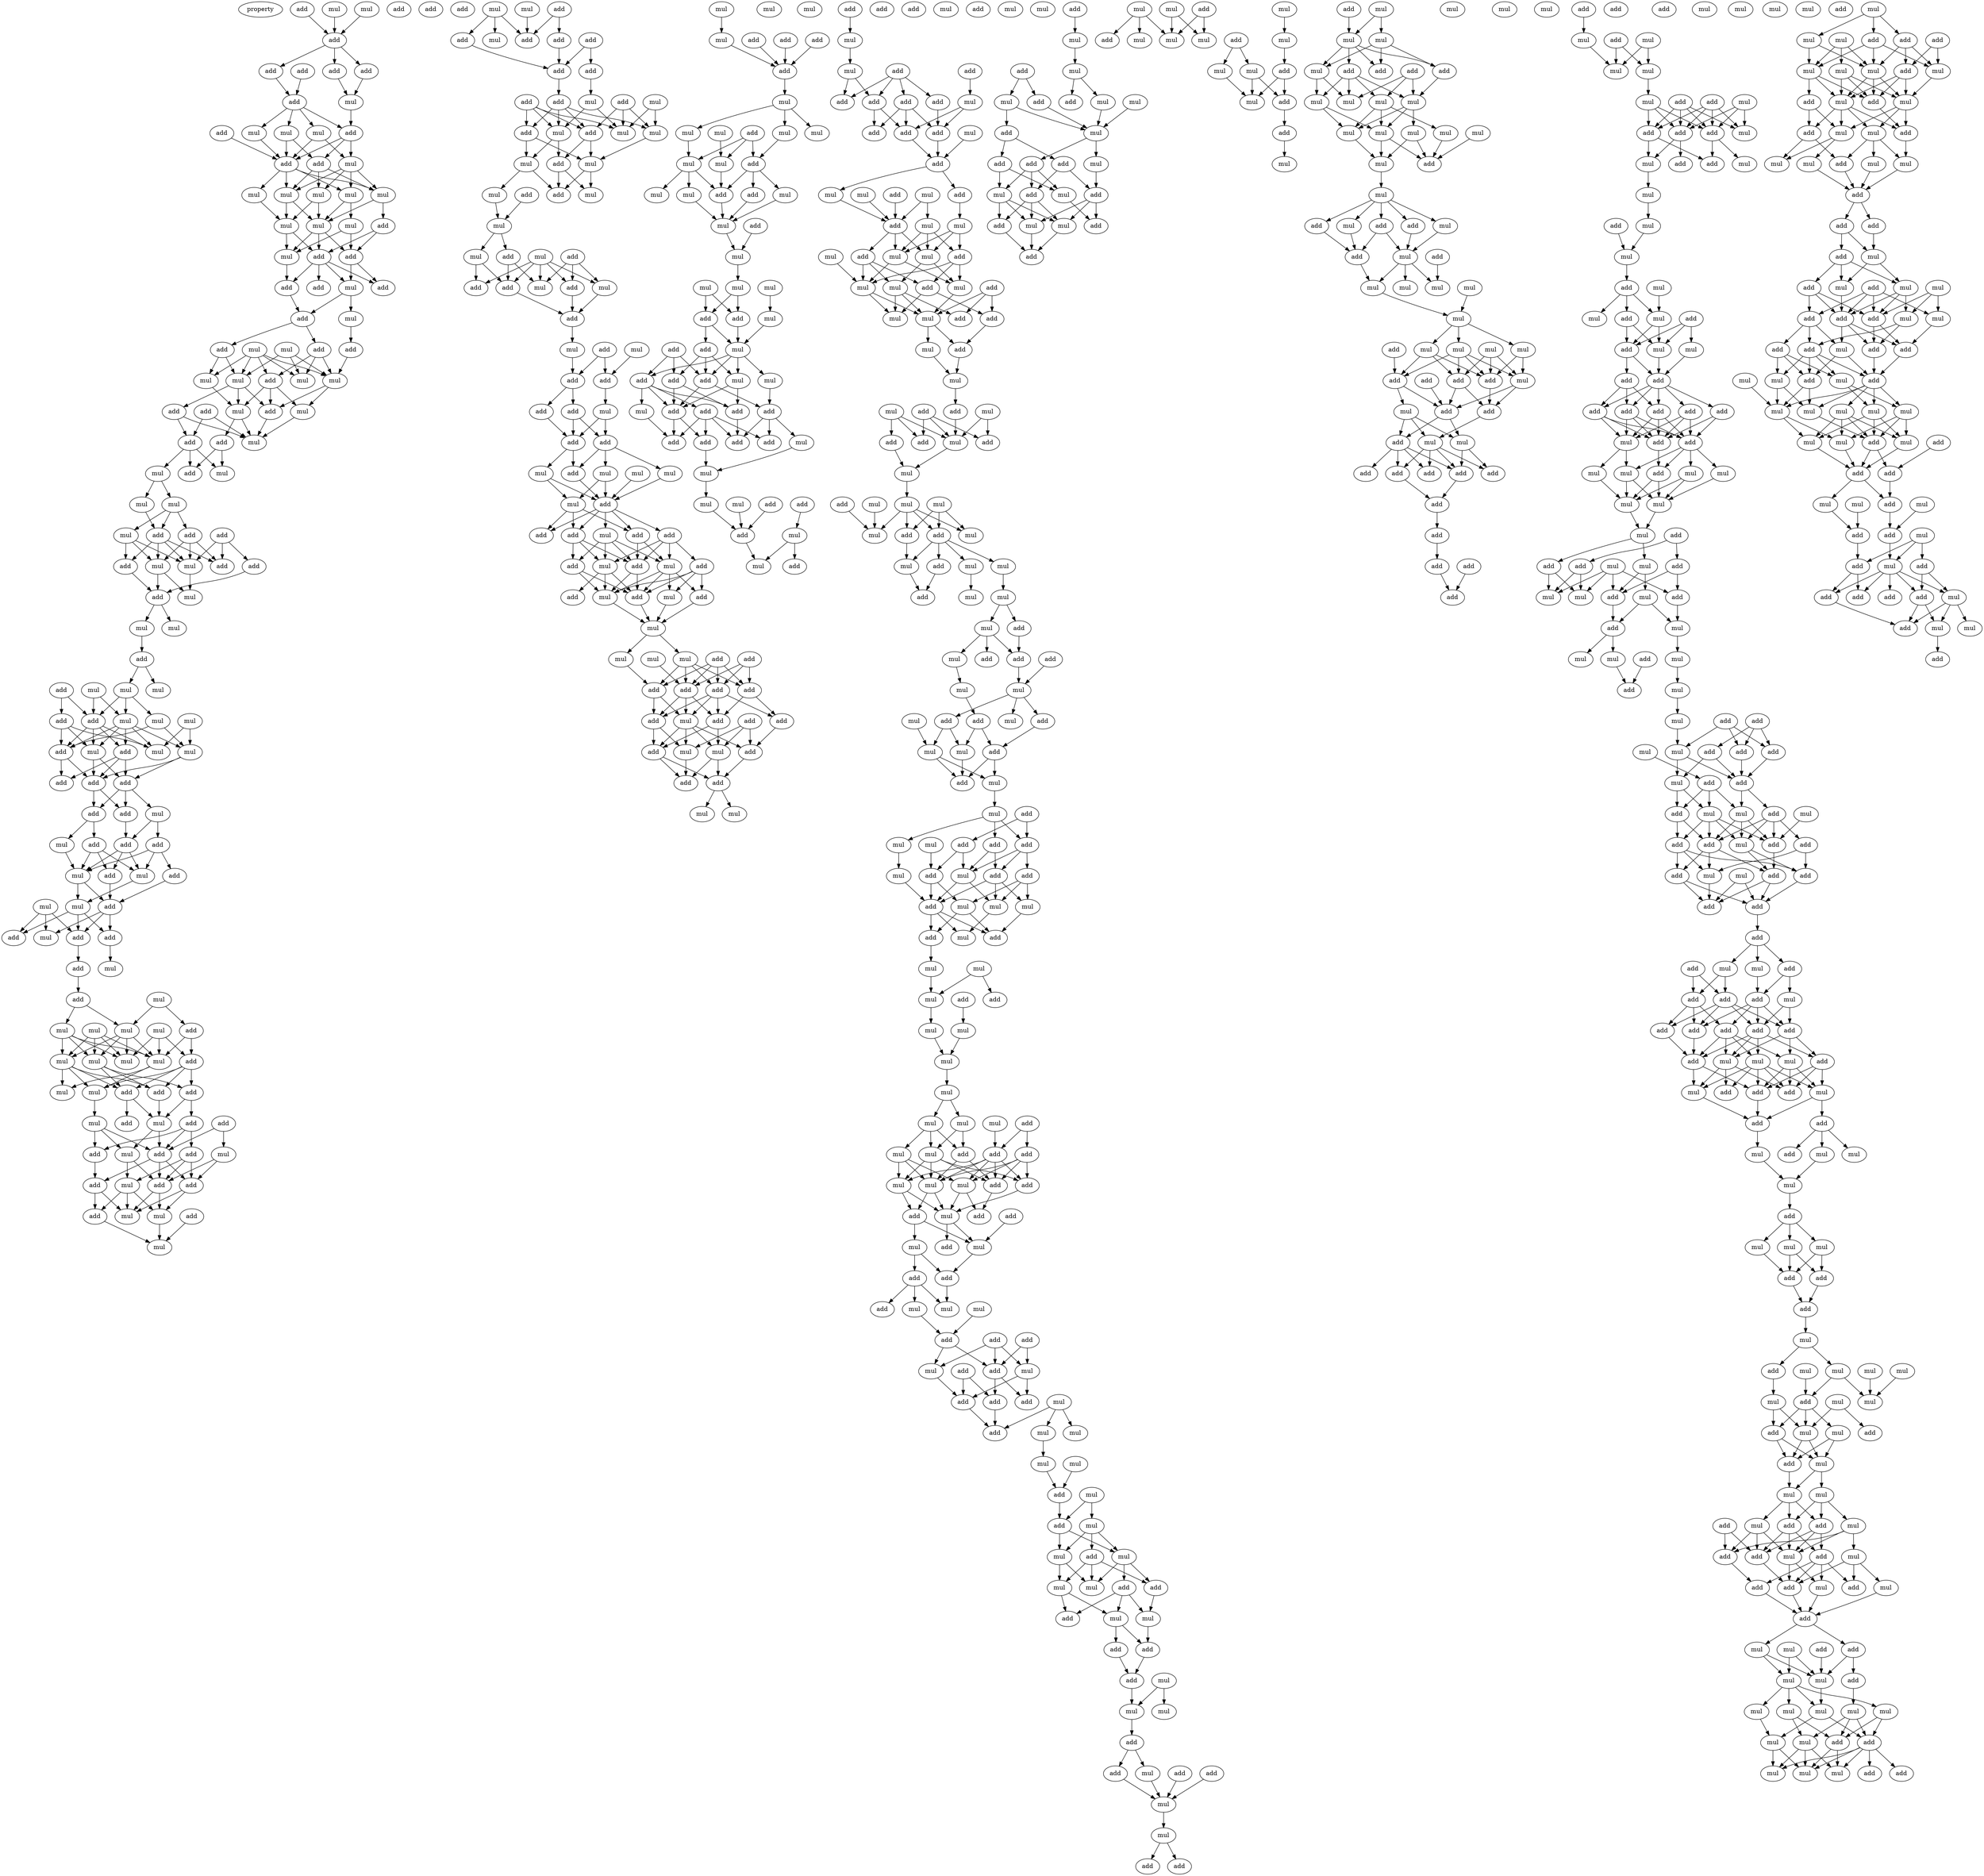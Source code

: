 digraph {
    node [fontcolor=black]
    property [mul=2,lf=1.4]
    0 [ label = add ];
    1 [ label = mul ];
    2 [ label = add ];
    3 [ label = mul ];
    4 [ label = add ];
    5 [ label = add ];
    6 [ label = add ];
    7 [ label = add ];
    8 [ label = add ];
    9 [ label = mul ];
    10 [ label = add ];
    11 [ label = add ];
    12 [ label = add ];
    13 [ label = mul ];
    14 [ label = mul ];
    15 [ label = mul ];
    16 [ label = add ];
    17 [ label = mul ];
    18 [ label = add ];
    19 [ label = mul ];
    20 [ label = mul ];
    21 [ label = mul ];
    22 [ label = mul ];
    23 [ label = mul ];
    24 [ label = mul ];
    25 [ label = add ];
    26 [ label = mul ];
    27 [ label = mul ];
    28 [ label = mul ];
    29 [ label = add ];
    30 [ label = add ];
    31 [ label = add ];
    32 [ label = add ];
    33 [ label = add ];
    34 [ label = mul ];
    35 [ label = add ];
    36 [ label = add ];
    37 [ label = mul ];
    38 [ label = add ];
    39 [ label = add ];
    40 [ label = mul ];
    41 [ label = add ];
    42 [ label = mul ];
    43 [ label = mul ];
    44 [ label = mul ];
    45 [ label = mul ];
    46 [ label = mul ];
    47 [ label = add ];
    48 [ label = add ];
    49 [ label = add ];
    50 [ label = mul ];
    51 [ label = add ];
    52 [ label = mul ];
    53 [ label = mul ];
    54 [ label = add ];
    55 [ label = add ];
    56 [ label = mul ];
    57 [ label = mul ];
    58 [ label = add ];
    59 [ label = mul ];
    60 [ label = mul ];
    61 [ label = add ];
    62 [ label = add ];
    63 [ label = mul ];
    64 [ label = add ];
    65 [ label = mul ];
    66 [ label = mul ];
    67 [ label = add ];
    68 [ label = add ];
    69 [ label = add ];
    70 [ label = mul ];
    71 [ label = add ];
    72 [ label = mul ];
    73 [ label = mul ];
    74 [ label = add ];
    75 [ label = mul ];
    76 [ label = mul ];
    77 [ label = mul ];
    78 [ label = add ];
    79 [ label = add ];
    80 [ label = mul ];
    81 [ label = add ];
    82 [ label = mul ];
    83 [ label = mul ];
    84 [ label = mul ];
    85 [ label = mul ];
    86 [ label = mul ];
    87 [ label = add ];
    88 [ label = add ];
    89 [ label = add ];
    90 [ label = add ];
    91 [ label = add ];
    92 [ label = add ];
    93 [ label = mul ];
    94 [ label = add ];
    95 [ label = mul ];
    96 [ label = add ];
    97 [ label = add ];
    98 [ label = add ];
    99 [ label = add ];
    100 [ label = add ];
    101 [ label = mul ];
    102 [ label = mul ];
    103 [ label = mul ];
    104 [ label = add ];
    105 [ label = mul ];
    106 [ label = add ];
    107 [ label = mul ];
    108 [ label = add ];
    109 [ label = add ];
    110 [ label = add ];
    111 [ label = mul ];
    112 [ label = mul ];
    113 [ label = add ];
    114 [ label = mul ];
    115 [ label = mul ];
    116 [ label = mul ];
    117 [ label = add ];
    118 [ label = mul ];
    119 [ label = mul ];
    120 [ label = mul ];
    121 [ label = mul ];
    122 [ label = add ];
    123 [ label = mul ];
    124 [ label = add ];
    125 [ label = mul ];
    126 [ label = add ];
    127 [ label = mul ];
    128 [ label = add ];
    129 [ label = add ];
    130 [ label = add ];
    131 [ label = mul ];
    132 [ label = mul ];
    133 [ label = add ];
    134 [ label = add ];
    135 [ label = mul ];
    136 [ label = add ];
    137 [ label = mul ];
    138 [ label = add ];
    139 [ label = add ];
    140 [ label = add ];
    141 [ label = add ];
    142 [ label = mul ];
    143 [ label = add ];
    144 [ label = mul ];
    145 [ label = add ];
    146 [ label = mul ];
    147 [ label = mul ];
    148 [ label = add ];
    149 [ label = mul ];
    150 [ label = add ];
    151 [ label = mul ];
    152 [ label = mul ];
    153 [ label = add ];
    154 [ label = add ];
    155 [ label = add ];
    156 [ label = add ];
    157 [ label = add ];
    158 [ label = add ];
    159 [ label = add ];
    160 [ label = add ];
    161 [ label = add ];
    162 [ label = mul ];
    163 [ label = mul ];
    164 [ label = add ];
    165 [ label = mul ];
    166 [ label = mul ];
    167 [ label = mul ];
    168 [ label = add ];
    169 [ label = mul ];
    170 [ label = add ];
    171 [ label = mul ];
    172 [ label = mul ];
    173 [ label = mul ];
    174 [ label = add ];
    175 [ label = add ];
    176 [ label = mul ];
    177 [ label = mul ];
    178 [ label = mul ];
    179 [ label = add ];
    180 [ label = add ];
    181 [ label = add ];
    182 [ label = add ];
    183 [ label = mul ];
    184 [ label = mul ];
    185 [ label = add ];
    186 [ label = add ];
    187 [ label = add ];
    188 [ label = mul ];
    189 [ label = mul ];
    190 [ label = add ];
    191 [ label = add ];
    192 [ label = add ];
    193 [ label = mul ];
    194 [ label = add ];
    195 [ label = add ];
    196 [ label = add ];
    197 [ label = mul ];
    198 [ label = mul ];
    199 [ label = add ];
    200 [ label = mul ];
    201 [ label = mul ];
    202 [ label = add ];
    203 [ label = mul ];
    204 [ label = mul ];
    205 [ label = add ];
    206 [ label = add ];
    207 [ label = add ];
    208 [ label = add ];
    209 [ label = mul ];
    210 [ label = mul ];
    211 [ label = add ];
    212 [ label = add ];
    213 [ label = add ];
    214 [ label = add ];
    215 [ label = mul ];
    216 [ label = mul ];
    217 [ label = add ];
    218 [ label = add ];
    219 [ label = mul ];
    220 [ label = mul ];
    221 [ label = mul ];
    222 [ label = mul ];
    223 [ label = add ];
    224 [ label = add ];
    225 [ label = add ];
    226 [ label = add ];
    227 [ label = add ];
    228 [ label = add ];
    229 [ label = add ];
    230 [ label = add ];
    231 [ label = add ];
    232 [ label = mul ];
    233 [ label = add ];
    234 [ label = mul ];
    235 [ label = add ];
    236 [ label = add ];
    237 [ label = mul ];
    238 [ label = add ];
    239 [ label = add ];
    240 [ label = mul ];
    241 [ label = mul ];
    242 [ label = mul ];
    243 [ label = add ];
    244 [ label = mul ];
    245 [ label = add ];
    246 [ label = add ];
    247 [ label = mul ];
    248 [ label = add ];
    249 [ label = mul ];
    250 [ label = mul ];
    251 [ label = add ];
    252 [ label = mul ];
    253 [ label = mul ];
    254 [ label = mul ];
    255 [ label = add ];
    256 [ label = mul ];
    257 [ label = mul ];
    258 [ label = add ];
    259 [ label = add ];
    260 [ label = mul ];
    261 [ label = mul ];
    262 [ label = mul ];
    263 [ label = add ];
    264 [ label = mul ];
    265 [ label = mul ];
    266 [ label = mul ];
    267 [ label = mul ];
    268 [ label = mul ];
    269 [ label = add ];
    270 [ label = add ];
    271 [ label = mul ];
    272 [ label = mul ];
    273 [ label = add ];
    274 [ label = add ];
    275 [ label = mul ];
    276 [ label = add ];
    277 [ label = add ];
    278 [ label = add ];
    279 [ label = mul ];
    280 [ label = add ];
    281 [ label = add ];
    282 [ label = mul ];
    283 [ label = add ];
    284 [ label = add ];
    285 [ label = mul ];
    286 [ label = add ];
    287 [ label = add ];
    288 [ label = add ];
    289 [ label = add ];
    290 [ label = mul ];
    291 [ label = mul ];
    292 [ label = add ];
    293 [ label = mul ];
    294 [ label = add ];
    295 [ label = mul ];
    296 [ label = add ];
    297 [ label = mul ];
    298 [ label = add ];
    299 [ label = mul ];
    300 [ label = add ];
    301 [ label = mul ];
    302 [ label = add ];
    303 [ label = add ];
    304 [ label = mul ];
    305 [ label = add ];
    306 [ label = add ];
    307 [ label = mul ];
    308 [ label = add ];
    309 [ label = add ];
    310 [ label = add ];
    311 [ label = add ];
    312 [ label = mul ];
    313 [ label = add ];
    314 [ label = add ];
    315 [ label = add ];
    316 [ label = mul ];
    317 [ label = mul ];
    318 [ label = mul ];
    319 [ label = add ];
    320 [ label = mul ];
    321 [ label = add ];
    322 [ label = mul ];
    323 [ label = mul ];
    324 [ label = mul ];
    325 [ label = mul ];
    326 [ label = add ];
    327 [ label = add ];
    328 [ label = mul ];
    329 [ label = add ];
    330 [ label = add ];
    331 [ label = mul ];
    332 [ label = mul ];
    333 [ label = add ];
    334 [ label = add ];
    335 [ label = mul ];
    336 [ label = mul ];
    337 [ label = mul ];
    338 [ label = add ];
    339 [ label = mul ];
    340 [ label = add ];
    341 [ label = mul ];
    342 [ label = add ];
    343 [ label = mul ];
    344 [ label = add ];
    345 [ label = add ];
    346 [ label = mul ];
    347 [ label = add ];
    348 [ label = add ];
    349 [ label = mul ];
    350 [ label = mul ];
    351 [ label = add ];
    352 [ label = mul ];
    353 [ label = mul ];
    354 [ label = mul ];
    355 [ label = mul ];
    356 [ label = add ];
    357 [ label = add ];
    358 [ label = mul ];
    359 [ label = mul ];
    360 [ label = add ];
    361 [ label = mul ];
    362 [ label = add ];
    363 [ label = mul ];
    364 [ label = mul ];
    365 [ label = add ];
    366 [ label = mul ];
    367 [ label = add ];
    368 [ label = add ];
    369 [ label = add ];
    370 [ label = mul ];
    371 [ label = mul ];
    372 [ label = mul ];
    373 [ label = add ];
    374 [ label = add ];
    375 [ label = mul ];
    376 [ label = mul ];
    377 [ label = add ];
    378 [ label = add ];
    379 [ label = mul ];
    380 [ label = mul ];
    381 [ label = add ];
    382 [ label = mul ];
    383 [ label = add ];
    384 [ label = mul ];
    385 [ label = mul ];
    386 [ label = add ];
    387 [ label = mul ];
    388 [ label = add ];
    389 [ label = add ];
    390 [ label = mul ];
    391 [ label = add ];
    392 [ label = add ];
    393 [ label = add ];
    394 [ label = mul ];
    395 [ label = mul ];
    396 [ label = add ];
    397 [ label = mul ];
    398 [ label = mul ];
    399 [ label = add ];
    400 [ label = add ];
    401 [ label = mul ];
    402 [ label = mul ];
    403 [ label = mul ];
    404 [ label = add ];
    405 [ label = mul ];
    406 [ label = add ];
    407 [ label = mul ];
    408 [ label = mul ];
    409 [ label = mul ];
    410 [ label = mul ];
    411 [ label = mul ];
    412 [ label = add ];
    413 [ label = mul ];
    414 [ label = mul ];
    415 [ label = mul ];
    416 [ label = add ];
    417 [ label = mul ];
    418 [ label = add ];
    419 [ label = add ];
    420 [ label = mul ];
    421 [ label = mul ];
    422 [ label = add ];
    423 [ label = mul ];
    424 [ label = add ];
    425 [ label = add ];
    426 [ label = add ];
    427 [ label = mul ];
    428 [ label = add ];
    429 [ label = mul ];
    430 [ label = mul ];
    431 [ label = add ];
    432 [ label = add ];
    433 [ label = add ];
    434 [ label = add ];
    435 [ label = add ];
    436 [ label = mul ];
    437 [ label = mul ];
    438 [ label = mul ];
    439 [ label = add ];
    440 [ label = add ];
    441 [ label = add ];
    442 [ label = mul ];
    443 [ label = add ];
    444 [ label = add ];
    445 [ label = mul ];
    446 [ label = add ];
    447 [ label = add ];
    448 [ label = add ];
    449 [ label = mul ];
    450 [ label = mul ];
    451 [ label = add ];
    452 [ label = mul ];
    453 [ label = mul ];
    454 [ label = mul ];
    455 [ label = mul ];
    456 [ label = add ];
    457 [ label = add ];
    458 [ label = mul ];
    459 [ label = mul ];
    460 [ label = mul ];
    461 [ label = add ];
    462 [ label = mul ];
    463 [ label = mul ];
    464 [ label = add ];
    465 [ label = add ];
    466 [ label = add ];
    467 [ label = mul ];
    468 [ label = mul ];
    469 [ label = mul ];
    470 [ label = mul ];
    471 [ label = add ];
    472 [ label = add ];
    473 [ label = add ];
    474 [ label = mul ];
    475 [ label = add ];
    476 [ label = mul ];
    477 [ label = mul ];
    478 [ label = add ];
    479 [ label = add ];
    480 [ label = add ];
    481 [ label = mul ];
    482 [ label = add ];
    483 [ label = mul ];
    484 [ label = mul ];
    485 [ label = add ];
    486 [ label = mul ];
    487 [ label = add ];
    488 [ label = add ];
    489 [ label = mul ];
    490 [ label = add ];
    491 [ label = mul ];
    492 [ label = add ];
    493 [ label = mul ];
    494 [ label = mul ];
    495 [ label = add ];
    496 [ label = mul ];
    497 [ label = mul ];
    498 [ label = add ];
    499 [ label = add ];
    500 [ label = mul ];
    501 [ label = add ];
    502 [ label = add ];
    503 [ label = mul ];
    504 [ label = add ];
    505 [ label = mul ];
    506 [ label = add ];
    507 [ label = mul ];
    508 [ label = add ];
    509 [ label = mul ];
    510 [ label = add ];
    511 [ label = add ];
    512 [ label = mul ];
    513 [ label = add ];
    514 [ label = mul ];
    515 [ label = mul ];
    516 [ label = add ];
    517 [ label = mul ];
    518 [ label = mul ];
    519 [ label = mul ];
    520 [ label = mul ];
    521 [ label = add ];
    522 [ label = mul ];
    523 [ label = mul ];
    524 [ label = add ];
    525 [ label = mul ];
    526 [ label = add ];
    527 [ label = add ];
    528 [ label = mul ];
    529 [ label = mul ];
    530 [ label = add ];
    531 [ label = mul ];
    532 [ label = mul ];
    533 [ label = add ];
    534 [ label = add ];
    535 [ label = mul ];
    536 [ label = add ];
    537 [ label = add ];
    538 [ label = mul ];
    539 [ label = mul ];
    540 [ label = mul ];
    541 [ label = mul ];
    542 [ label = mul ];
    543 [ label = mul ];
    544 [ label = mul ];
    545 [ label = mul ];
    546 [ label = mul ];
    547 [ label = add ];
    548 [ label = mul ];
    549 [ label = mul ];
    550 [ label = mul ];
    551 [ label = add ];
    552 [ label = add ];
    553 [ label = mul ];
    554 [ label = add ];
    555 [ label = mul ];
    556 [ label = add ];
    557 [ label = add ];
    558 [ label = mul ];
    559 [ label = mul ];
    560 [ label = mul ];
    561 [ label = mul ];
    562 [ label = mul ];
    563 [ label = add ];
    564 [ label = mul ];
    565 [ label = mul ];
    566 [ label = mul ];
    567 [ label = mul ];
    568 [ label = mul ];
    569 [ label = add ];
    570 [ label = add ];
    571 [ label = add ];
    572 [ label = add ];
    573 [ label = mul ];
    574 [ label = add ];
    575 [ label = add ];
    576 [ label = mul ];
    577 [ label = add ];
    578 [ label = mul ];
    579 [ label = add ];
    580 [ label = add ];
    581 [ label = add ];
    582 [ label = add ];
    583 [ label = add ];
    584 [ label = add ];
    585 [ label = mul ];
    586 [ label = add ];
    587 [ label = add ];
    588 [ label = add ];
    589 [ label = add ];
    590 [ label = mul ];
    591 [ label = mul ];
    592 [ label = add ];
    593 [ label = add ];
    594 [ label = mul ];
    595 [ label = mul ];
    596 [ label = mul ];
    597 [ label = mul ];
    598 [ label = add ];
    599 [ label = mul ];
    600 [ label = add ];
    601 [ label = add ];
    602 [ label = mul ];
    603 [ label = mul ];
    604 [ label = add ];
    605 [ label = add ];
    606 [ label = add ];
    607 [ label = add ];
    608 [ label = mul ];
    609 [ label = add ];
    610 [ label = mul ];
    611 [ label = add ];
    612 [ label = mul ];
    613 [ label = mul ];
    614 [ label = add ];
    615 [ label = mul ];
    616 [ label = mul ];
    617 [ label = add ];
    618 [ label = mul ];
    619 [ label = add ];
    620 [ label = add ];
    621 [ label = mul ];
    622 [ label = mul ];
    623 [ label = add ];
    624 [ label = mul ];
    625 [ label = mul ];
    626 [ label = add ];
    627 [ label = add ];
    628 [ label = add ];
    629 [ label = add ];
    630 [ label = add ];
    631 [ label = add ];
    632 [ label = add ];
    633 [ label = add ];
    634 [ label = add ];
    635 [ label = mul ];
    636 [ label = mul ];
    637 [ label = mul ];
    638 [ label = mul ];
    639 [ label = add ];
    640 [ label = mul ];
    641 [ label = mul ];
    642 [ label = mul ];
    643 [ label = mul ];
    644 [ label = add ];
    645 [ label = add ];
    646 [ label = add ];
    647 [ label = mul ];
    648 [ label = add ];
    649 [ label = mul ];
    650 [ label = add ];
    651 [ label = mul ];
    652 [ label = mul ];
    653 [ label = mul ];
    654 [ label = add ];
    655 [ label = add ];
    656 [ label = mul ];
    657 [ label = mul ];
    658 [ label = mul ];
    659 [ label = mul ];
    660 [ label = add ];
    661 [ label = add ];
    662 [ label = mul ];
    663 [ label = add ];
    664 [ label = mul ];
    665 [ label = add ];
    666 [ label = add ];
    667 [ label = mul ];
    668 [ label = mul ];
    669 [ label = add ];
    670 [ label = add ];
    671 [ label = add ];
    672 [ label = mul ];
    673 [ label = add ];
    674 [ label = mul ];
    675 [ label = mul ];
    676 [ label = mul ];
    677 [ label = add ];
    678 [ label = add ];
    679 [ label = add ];
    680 [ label = add ];
    681 [ label = add ];
    682 [ label = add ];
    683 [ label = mul ];
    684 [ label = add ];
    685 [ label = add ];
    686 [ label = mul ];
    687 [ label = add ];
    688 [ label = mul ];
    689 [ label = mul ];
    690 [ label = add ];
    691 [ label = add ];
    692 [ label = add ];
    693 [ label = add ];
    694 [ label = add ];
    695 [ label = mul ];
    696 [ label = mul ];
    697 [ label = add ];
    698 [ label = add ];
    699 [ label = add ];
    700 [ label = mul ];
    701 [ label = add ];
    702 [ label = add ];
    703 [ label = add ];
    704 [ label = add ];
    705 [ label = add ];
    706 [ label = mul ];
    707 [ label = mul ];
    708 [ label = add ];
    709 [ label = mul ];
    710 [ label = add ];
    711 [ label = add ];
    712 [ label = mul ];
    713 [ label = add ];
    714 [ label = mul ];
    715 [ label = add ];
    716 [ label = add ];
    717 [ label = add ];
    718 [ label = mul ];
    719 [ label = mul ];
    720 [ label = mul ];
    721 [ label = mul ];
    722 [ label = add ];
    723 [ label = mul ];
    724 [ label = add ];
    725 [ label = mul ];
    726 [ label = mul ];
    727 [ label = mul ];
    728 [ label = mul ];
    729 [ label = add ];
    730 [ label = add ];
    731 [ label = add ];
    732 [ label = mul ];
    733 [ label = mul ];
    734 [ label = add ];
    735 [ label = mul ];
    736 [ label = mul ];
    737 [ label = mul ];
    738 [ label = mul ];
    739 [ label = mul ];
    740 [ label = add ];
    741 [ label = mul ];
    742 [ label = add ];
    743 [ label = mul ];
    744 [ label = add ];
    745 [ label = mul ];
    746 [ label = add ];
    747 [ label = mul ];
    748 [ label = mul ];
    749 [ label = mul ];
    750 [ label = add ];
    751 [ label = add ];
    752 [ label = mul ];
    753 [ label = add ];
    754 [ label = mul ];
    755 [ label = add ];
    756 [ label = mul ];
    757 [ label = mul ];
    758 [ label = add ];
    759 [ label = add ];
    760 [ label = mul ];
    761 [ label = add ];
    762 [ label = add ];
    763 [ label = add ];
    764 [ label = mul ];
    765 [ label = add ];
    766 [ label = add ];
    767 [ label = mul ];
    768 [ label = mul ];
    769 [ label = add ];
    770 [ label = mul ];
    771 [ label = add ];
    772 [ label = add ];
    773 [ label = mul ];
    774 [ label = mul ];
    775 [ label = mul ];
    776 [ label = mul ];
    777 [ label = mul ];
    778 [ label = mul ];
    779 [ label = mul ];
    780 [ label = add ];
    781 [ label = mul ];
    782 [ label = add ];
    783 [ label = add ];
    784 [ label = mul ];
    785 [ label = mul ];
    786 [ label = add ];
    787 [ label = mul ];
    788 [ label = mul ];
    789 [ label = mul ];
    790 [ label = add ];
    791 [ label = add ];
    792 [ label = mul ];
    793 [ label = add ];
    794 [ label = mul ];
    795 [ label = mul ];
    796 [ label = mul ];
    797 [ label = add ];
    798 [ label = mul ];
    799 [ label = add ];
    800 [ label = mul ];
    801 [ label = add ];
    802 [ label = mul ];
    803 [ label = add ];
    804 [ label = mul ];
    805 [ label = mul ];
    806 [ label = add ];
    807 [ label = mul ];
    808 [ label = mul ];
    809 [ label = add ];
    810 [ label = mul ];
    811 [ label = mul ];
    812 [ label = add ];
    813 [ label = add ];
    814 [ label = add ];
    815 [ label = add ];
    816 [ label = mul ];
    817 [ label = add ];
    818 [ label = mul ];
    819 [ label = mul ];
    820 [ label = add ];
    821 [ label = mul ];
    822 [ label = add ];
    823 [ label = add ];
    824 [ label = mul ];
    825 [ label = mul ];
    826 [ label = add ];
    827 [ label = add ];
    828 [ label = add ];
    829 [ label = add ];
    830 [ label = add ];
    831 [ label = mul ];
    832 [ label = add ];
    833 [ label = mul ];
    834 [ label = add ];
    835 [ label = mul ];
    836 [ label = mul ];
    837 [ label = mul ];
    838 [ label = mul ];
    839 [ label = mul ];
    840 [ label = mul ];
    841 [ label = mul ];
    842 [ label = mul ];
    843 [ label = mul ];
    844 [ label = mul ];
    845 [ label = add ];
    846 [ label = add ];
    847 [ label = add ];
    848 [ label = add ];
    849 [ label = mul ];
    850 [ label = mul ];
    851 [ label = mul ];
    852 [ label = add ];
    853 [ label = add ];
    854 [ label = mul ];
    855 [ label = add ];
    856 [ label = add ];
    857 [ label = mul ];
    858 [ label = add ];
    859 [ label = add ];
    860 [ label = add ];
    861 [ label = add ];
    862 [ label = add ];
    863 [ label = mul ];
    864 [ label = add ];
    865 [ label = mul ];
    866 [ label = mul ];
    867 [ label = add ];
    0 -> 4 [ name = 0 ];
    1 -> 4 [ name = 1 ];
    3 -> 4 [ name = 2 ];
    4 -> 5 [ name = 3 ];
    4 -> 7 [ name = 4 ];
    4 -> 8 [ name = 5 ];
    5 -> 10 [ name = 6 ];
    6 -> 10 [ name = 7 ];
    7 -> 9 [ name = 8 ];
    8 -> 9 [ name = 9 ];
    9 -> 12 [ name = 10 ];
    10 -> 12 [ name = 11 ];
    10 -> 13 [ name = 12 ];
    10 -> 14 [ name = 13 ];
    10 -> 15 [ name = 14 ];
    11 -> 16 [ name = 15 ];
    12 -> 16 [ name = 16 ];
    12 -> 17 [ name = 17 ];
    12 -> 18 [ name = 18 ];
    13 -> 16 [ name = 19 ];
    13 -> 18 [ name = 20 ];
    14 -> 16 [ name = 21 ];
    14 -> 17 [ name = 22 ];
    15 -> 16 [ name = 23 ];
    16 -> 19 [ name = 24 ];
    16 -> 20 [ name = 25 ];
    16 -> 21 [ name = 26 ];
    16 -> 23 [ name = 27 ];
    17 -> 19 [ name = 28 ];
    17 -> 20 [ name = 29 ];
    17 -> 22 [ name = 30 ];
    17 -> 23 [ name = 31 ];
    18 -> 19 [ name = 32 ];
    18 -> 22 [ name = 33 ];
    18 -> 23 [ name = 34 ];
    19 -> 24 [ name = 35 ];
    19 -> 27 [ name = 36 ];
    20 -> 24 [ name = 37 ];
    20 -> 26 [ name = 38 ];
    21 -> 27 [ name = 39 ];
    22 -> 24 [ name = 40 ];
    22 -> 27 [ name = 41 ];
    23 -> 24 [ name = 42 ];
    23 -> 25 [ name = 43 ];
    24 -> 28 [ name = 44 ];
    24 -> 29 [ name = 45 ];
    24 -> 30 [ name = 46 ];
    25 -> 29 [ name = 47 ];
    25 -> 30 [ name = 48 ];
    26 -> 28 [ name = 49 ];
    26 -> 30 [ name = 50 ];
    27 -> 28 [ name = 51 ];
    27 -> 29 [ name = 52 ];
    28 -> 33 [ name = 53 ];
    29 -> 32 [ name = 54 ];
    29 -> 33 [ name = 55 ];
    29 -> 34 [ name = 56 ];
    29 -> 35 [ name = 57 ];
    30 -> 32 [ name = 58 ];
    30 -> 34 [ name = 59 ];
    33 -> 36 [ name = 60 ];
    34 -> 36 [ name = 61 ];
    34 -> 37 [ name = 62 ];
    36 -> 38 [ name = 63 ];
    36 -> 41 [ name = 64 ];
    37 -> 39 [ name = 65 ];
    38 -> 44 [ name = 66 ];
    38 -> 46 [ name = 67 ];
    39 -> 43 [ name = 68 ];
    40 -> 43 [ name = 69 ];
    40 -> 44 [ name = 70 ];
    40 -> 45 [ name = 71 ];
    40 -> 46 [ name = 72 ];
    40 -> 47 [ name = 73 ];
    41 -> 43 [ name = 74 ];
    41 -> 45 [ name = 75 ];
    41 -> 47 [ name = 76 ];
    42 -> 43 [ name = 77 ];
    42 -> 44 [ name = 78 ];
    42 -> 45 [ name = 79 ];
    43 -> 48 [ name = 80 ];
    43 -> 52 [ name = 81 ];
    44 -> 48 [ name = 82 ];
    44 -> 49 [ name = 83 ];
    44 -> 50 [ name = 84 ];
    46 -> 50 [ name = 85 ];
    47 -> 48 [ name = 86 ];
    47 -> 50 [ name = 87 ];
    47 -> 52 [ name = 88 ];
    48 -> 53 [ name = 89 ];
    49 -> 53 [ name = 90 ];
    49 -> 55 [ name = 91 ];
    50 -> 53 [ name = 92 ];
    50 -> 54 [ name = 93 ];
    51 -> 53 [ name = 94 ];
    51 -> 55 [ name = 95 ];
    52 -> 53 [ name = 96 ];
    54 -> 56 [ name = 97 ];
    54 -> 58 [ name = 98 ];
    55 -> 56 [ name = 99 ];
    55 -> 57 [ name = 100 ];
    55 -> 58 [ name = 101 ];
    57 -> 59 [ name = 102 ];
    57 -> 60 [ name = 103 ];
    59 -> 64 [ name = 104 ];
    60 -> 61 [ name = 105 ];
    60 -> 63 [ name = 106 ];
    60 -> 64 [ name = 107 ];
    61 -> 65 [ name = 108 ];
    61 -> 66 [ name = 109 ];
    61 -> 67 [ name = 110 ];
    62 -> 66 [ name = 111 ];
    62 -> 67 [ name = 112 ];
    62 -> 68 [ name = 113 ];
    63 -> 65 [ name = 114 ];
    63 -> 66 [ name = 115 ];
    63 -> 69 [ name = 116 ];
    64 -> 65 [ name = 117 ];
    64 -> 66 [ name = 118 ];
    64 -> 67 [ name = 119 ];
    64 -> 69 [ name = 120 ];
    65 -> 70 [ name = 121 ];
    65 -> 71 [ name = 122 ];
    66 -> 70 [ name = 123 ];
    68 -> 71 [ name = 124 ];
    69 -> 71 [ name = 125 ];
    71 -> 72 [ name = 126 ];
    71 -> 73 [ name = 127 ];
    72 -> 74 [ name = 128 ];
    74 -> 75 [ name = 129 ];
    74 -> 77 [ name = 130 ];
    75 -> 80 [ name = 131 ];
    75 -> 81 [ name = 132 ];
    75 -> 82 [ name = 133 ];
    76 -> 81 [ name = 134 ];
    76 -> 82 [ name = 135 ];
    78 -> 79 [ name = 136 ];
    78 -> 81 [ name = 137 ];
    79 -> 85 [ name = 138 ];
    79 -> 86 [ name = 139 ];
    79 -> 87 [ name = 140 ];
    80 -> 84 [ name = 141 ];
    80 -> 87 [ name = 142 ];
    81 -> 85 [ name = 143 ];
    81 -> 86 [ name = 144 ];
    81 -> 87 [ name = 145 ];
    81 -> 88 [ name = 146 ];
    82 -> 84 [ name = 147 ];
    82 -> 85 [ name = 148 ];
    82 -> 86 [ name = 149 ];
    82 -> 87 [ name = 150 ];
    82 -> 88 [ name = 151 ];
    83 -> 84 [ name = 152 ];
    83 -> 86 [ name = 153 ];
    84 -> 89 [ name = 154 ];
    84 -> 91 [ name = 155 ];
    85 -> 89 [ name = 156 ];
    85 -> 91 [ name = 157 ];
    87 -> 89 [ name = 158 ];
    87 -> 90 [ name = 159 ];
    88 -> 89 [ name = 160 ];
    88 -> 90 [ name = 161 ];
    88 -> 91 [ name = 162 ];
    89 -> 92 [ name = 163 ];
    89 -> 94 [ name = 164 ];
    91 -> 92 [ name = 165 ];
    91 -> 93 [ name = 166 ];
    91 -> 94 [ name = 167 ];
    92 -> 98 [ name = 168 ];
    93 -> 97 [ name = 169 ];
    93 -> 98 [ name = 170 ];
    94 -> 95 [ name = 171 ];
    94 -> 96 [ name = 172 ];
    95 -> 102 [ name = 173 ];
    96 -> 99 [ name = 174 ];
    96 -> 101 [ name = 175 ];
    96 -> 102 [ name = 176 ];
    97 -> 100 [ name = 177 ];
    97 -> 101 [ name = 178 ];
    97 -> 102 [ name = 179 ];
    98 -> 99 [ name = 180 ];
    98 -> 101 [ name = 181 ];
    98 -> 102 [ name = 182 ];
    99 -> 104 [ name = 183 ];
    100 -> 104 [ name = 184 ];
    101 -> 105 [ name = 185 ];
    102 -> 104 [ name = 186 ];
    102 -> 105 [ name = 187 ];
    103 -> 106 [ name = 188 ];
    103 -> 107 [ name = 189 ];
    103 -> 109 [ name = 190 ];
    104 -> 106 [ name = 191 ];
    104 -> 107 [ name = 192 ];
    104 -> 108 [ name = 193 ];
    105 -> 106 [ name = 194 ];
    105 -> 108 [ name = 195 ];
    105 -> 109 [ name = 196 ];
    106 -> 110 [ name = 197 ];
    108 -> 111 [ name = 198 ];
    110 -> 113 [ name = 199 ];
    112 -> 115 [ name = 200 ];
    112 -> 117 [ name = 201 ];
    113 -> 115 [ name = 202 ];
    113 -> 118 [ name = 203 ];
    114 -> 119 [ name = 204 ];
    114 -> 120 [ name = 205 ];
    114 -> 121 [ name = 206 ];
    114 -> 123 [ name = 207 ];
    115 -> 119 [ name = 208 ];
    115 -> 120 [ name = 209 ];
    115 -> 121 [ name = 210 ];
    115 -> 123 [ name = 211 ];
    116 -> 120 [ name = 212 ];
    116 -> 121 [ name = 213 ];
    116 -> 122 [ name = 214 ];
    117 -> 121 [ name = 215 ];
    117 -> 122 [ name = 216 ];
    118 -> 119 [ name = 217 ];
    118 -> 120 [ name = 218 ];
    118 -> 121 [ name = 219 ];
    118 -> 123 [ name = 220 ];
    119 -> 124 [ name = 221 ];
    119 -> 125 [ name = 222 ];
    119 -> 127 [ name = 223 ];
    119 -> 128 [ name = 224 ];
    121 -> 125 [ name = 225 ];
    121 -> 127 [ name = 226 ];
    122 -> 124 [ name = 227 ];
    122 -> 126 [ name = 228 ];
    122 -> 127 [ name = 229 ];
    122 -> 128 [ name = 230 ];
    123 -> 124 [ name = 231 ];
    123 -> 126 [ name = 232 ];
    123 -> 128 [ name = 233 ];
    124 -> 130 [ name = 234 ];
    124 -> 132 [ name = 235 ];
    126 -> 132 [ name = 236 ];
    126 -> 133 [ name = 237 ];
    127 -> 131 [ name = 238 ];
    128 -> 132 [ name = 239 ];
    129 -> 136 [ name = 240 ];
    129 -> 137 [ name = 241 ];
    131 -> 134 [ name = 242 ];
    131 -> 135 [ name = 243 ];
    131 -> 136 [ name = 244 ];
    132 -> 135 [ name = 245 ];
    132 -> 136 [ name = 246 ];
    133 -> 134 [ name = 247 ];
    133 -> 136 [ name = 248 ];
    133 -> 138 [ name = 249 ];
    134 -> 139 [ name = 250 ];
    135 -> 141 [ name = 251 ];
    135 -> 142 [ name = 252 ];
    136 -> 139 [ name = 253 ];
    136 -> 140 [ name = 254 ];
    136 -> 141 [ name = 255 ];
    137 -> 140 [ name = 256 ];
    137 -> 141 [ name = 257 ];
    138 -> 140 [ name = 258 ];
    138 -> 141 [ name = 259 ];
    138 -> 142 [ name = 260 ];
    139 -> 143 [ name = 261 ];
    139 -> 146 [ name = 262 ];
    140 -> 144 [ name = 263 ];
    140 -> 146 [ name = 264 ];
    141 -> 144 [ name = 265 ];
    141 -> 146 [ name = 266 ];
    142 -> 143 [ name = 267 ];
    142 -> 144 [ name = 268 ];
    142 -> 146 [ name = 269 ];
    143 -> 147 [ name = 270 ];
    144 -> 147 [ name = 271 ];
    145 -> 147 [ name = 272 ];
    149 -> 152 [ name = 273 ];
    149 -> 154 [ name = 274 ];
    149 -> 156 [ name = 275 ];
    150 -> 155 [ name = 276 ];
    150 -> 156 [ name = 277 ];
    151 -> 156 [ name = 278 ];
    153 -> 157 [ name = 279 ];
    153 -> 158 [ name = 280 ];
    154 -> 158 [ name = 281 ];
    155 -> 158 [ name = 282 ];
    157 -> 163 [ name = 283 ];
    158 -> 159 [ name = 284 ];
    159 -> 164 [ name = 285 ];
    159 -> 166 [ name = 286 ];
    159 -> 167 [ name = 287 ];
    159 -> 168 [ name = 288 ];
    160 -> 165 [ name = 289 ];
    160 -> 167 [ name = 290 ];
    160 -> 168 [ name = 291 ];
    161 -> 164 [ name = 292 ];
    161 -> 165 [ name = 293 ];
    161 -> 166 [ name = 294 ];
    161 -> 168 [ name = 295 ];
    162 -> 165 [ name = 296 ];
    162 -> 167 [ name = 297 ];
    163 -> 165 [ name = 298 ];
    163 -> 166 [ name = 299 ];
    164 -> 169 [ name = 300 ];
    164 -> 171 [ name = 301 ];
    166 -> 169 [ name = 302 ];
    166 -> 170 [ name = 303 ];
    167 -> 171 [ name = 304 ];
    168 -> 170 [ name = 305 ];
    168 -> 171 [ name = 306 ];
    169 -> 172 [ name = 307 ];
    169 -> 174 [ name = 308 ];
    170 -> 173 [ name = 309 ];
    170 -> 174 [ name = 310 ];
    171 -> 173 [ name = 311 ];
    171 -> 174 [ name = 312 ];
    172 -> 176 [ name = 313 ];
    175 -> 176 [ name = 314 ];
    176 -> 177 [ name = 315 ];
    176 -> 180 [ name = 316 ];
    177 -> 181 [ name = 317 ];
    177 -> 182 [ name = 318 ];
    178 -> 181 [ name = 319 ];
    178 -> 182 [ name = 320 ];
    178 -> 183 [ name = 321 ];
    178 -> 184 [ name = 322 ];
    178 -> 185 [ name = 323 ];
    179 -> 183 [ name = 324 ];
    179 -> 184 [ name = 325 ];
    179 -> 185 [ name = 326 ];
    180 -> 182 [ name = 327 ];
    180 -> 183 [ name = 328 ];
    182 -> 186 [ name = 329 ];
    184 -> 186 [ name = 330 ];
    185 -> 186 [ name = 331 ];
    186 -> 188 [ name = 332 ];
    187 -> 190 [ name = 333 ];
    187 -> 191 [ name = 334 ];
    188 -> 190 [ name = 335 ];
    189 -> 191 [ name = 336 ];
    190 -> 192 [ name = 337 ];
    190 -> 194 [ name = 338 ];
    191 -> 193 [ name = 339 ];
    192 -> 195 [ name = 340 ];
    192 -> 196 [ name = 341 ];
    193 -> 195 [ name = 342 ];
    193 -> 196 [ name = 343 ];
    194 -> 196 [ name = 344 ];
    195 -> 198 [ name = 345 ];
    195 -> 199 [ name = 346 ];
    195 -> 200 [ name = 347 ];
    196 -> 197 [ name = 348 ];
    196 -> 199 [ name = 349 ];
    197 -> 202 [ name = 350 ];
    197 -> 203 [ name = 351 ];
    198 -> 202 [ name = 352 ];
    198 -> 203 [ name = 353 ];
    199 -> 202 [ name = 354 ];
    200 -> 202 [ name = 355 ];
    201 -> 202 [ name = 356 ];
    202 -> 204 [ name = 357 ];
    202 -> 205 [ name = 358 ];
    202 -> 206 [ name = 359 ];
    202 -> 207 [ name = 360 ];
    202 -> 208 [ name = 361 ];
    203 -> 205 [ name = 362 ];
    203 -> 206 [ name = 363 ];
    203 -> 207 [ name = 364 ];
    204 -> 209 [ name = 365 ];
    204 -> 210 [ name = 366 ];
    204 -> 211 [ name = 367 ];
    204 -> 213 [ name = 368 ];
    206 -> 210 [ name = 369 ];
    206 -> 211 [ name = 370 ];
    206 -> 213 [ name = 371 ];
    207 -> 209 [ name = 372 ];
    207 -> 211 [ name = 373 ];
    208 -> 209 [ name = 374 ];
    208 -> 210 [ name = 375 ];
    208 -> 211 [ name = 376 ];
    208 -> 212 [ name = 377 ];
    209 -> 214 [ name = 378 ];
    209 -> 215 [ name = 379 ];
    209 -> 216 [ name = 380 ];
    209 -> 218 [ name = 381 ];
    210 -> 216 [ name = 382 ];
    210 -> 217 [ name = 383 ];
    210 -> 218 [ name = 384 ];
    211 -> 216 [ name = 385 ];
    211 -> 218 [ name = 386 ];
    212 -> 214 [ name = 387 ];
    212 -> 215 [ name = 388 ];
    212 -> 216 [ name = 389 ];
    212 -> 218 [ name = 390 ];
    213 -> 216 [ name = 391 ];
    213 -> 218 [ name = 392 ];
    214 -> 219 [ name = 393 ];
    215 -> 219 [ name = 394 ];
    216 -> 219 [ name = 395 ];
    218 -> 219 [ name = 396 ];
    219 -> 220 [ name = 397 ];
    219 -> 222 [ name = 398 ];
    220 -> 225 [ name = 399 ];
    220 -> 226 [ name = 400 ];
    220 -> 227 [ name = 401 ];
    220 -> 228 [ name = 402 ];
    221 -> 227 [ name = 403 ];
    222 -> 225 [ name = 404 ];
    223 -> 226 [ name = 405 ];
    223 -> 227 [ name = 406 ];
    223 -> 228 [ name = 407 ];
    224 -> 225 [ name = 408 ];
    224 -> 226 [ name = 409 ];
    224 -> 227 [ name = 410 ];
    224 -> 228 [ name = 411 ];
    225 -> 229 [ name = 412 ];
    225 -> 232 [ name = 413 ];
    226 -> 230 [ name = 414 ];
    226 -> 231 [ name = 415 ];
    227 -> 229 [ name = 416 ];
    227 -> 231 [ name = 417 ];
    227 -> 232 [ name = 418 ];
    228 -> 229 [ name = 419 ];
    228 -> 230 [ name = 420 ];
    228 -> 231 [ name = 421 ];
    228 -> 232 [ name = 422 ];
    229 -> 235 [ name = 423 ];
    229 -> 237 [ name = 424 ];
    230 -> 236 [ name = 425 ];
    231 -> 234 [ name = 426 ];
    231 -> 235 [ name = 427 ];
    232 -> 234 [ name = 428 ];
    232 -> 235 [ name = 429 ];
    232 -> 236 [ name = 430 ];
    232 -> 237 [ name = 431 ];
    233 -> 234 [ name = 432 ];
    233 -> 236 [ name = 433 ];
    233 -> 237 [ name = 434 ];
    234 -> 238 [ name = 435 ];
    234 -> 239 [ name = 436 ];
    235 -> 238 [ name = 437 ];
    235 -> 239 [ name = 438 ];
    236 -> 238 [ name = 439 ];
    237 -> 239 [ name = 440 ];
    238 -> 240 [ name = 441 ];
    238 -> 241 [ name = 442 ];
    242 -> 247 [ name = 443 ];
    243 -> 248 [ name = 444 ];
    245 -> 248 [ name = 445 ];
    246 -> 248 [ name = 446 ];
    247 -> 248 [ name = 447 ];
    248 -> 249 [ name = 448 ];
    249 -> 250 [ name = 449 ];
    249 -> 253 [ name = 450 ];
    249 -> 254 [ name = 451 ];
    250 -> 257 [ name = 452 ];
    251 -> 255 [ name = 453 ];
    251 -> 256 [ name = 454 ];
    251 -> 257 [ name = 455 ];
    252 -> 256 [ name = 456 ];
    253 -> 255 [ name = 457 ];
    255 -> 258 [ name = 458 ];
    255 -> 259 [ name = 459 ];
    255 -> 260 [ name = 460 ];
    256 -> 258 [ name = 461 ];
    257 -> 258 [ name = 462 ];
    257 -> 261 [ name = 463 ];
    257 -> 262 [ name = 464 ];
    258 -> 264 [ name = 465 ];
    259 -> 264 [ name = 466 ];
    260 -> 264 [ name = 467 ];
    261 -> 264 [ name = 468 ];
    263 -> 265 [ name = 469 ];
    264 -> 265 [ name = 470 ];
    265 -> 268 [ name = 471 ];
    266 -> 269 [ name = 472 ];
    266 -> 270 [ name = 473 ];
    267 -> 271 [ name = 474 ];
    268 -> 269 [ name = 475 ];
    268 -> 270 [ name = 476 ];
    269 -> 272 [ name = 477 ];
    269 -> 274 [ name = 478 ];
    270 -> 272 [ name = 479 ];
    271 -> 272 [ name = 480 ];
    272 -> 275 [ name = 481 ];
    272 -> 276 [ name = 482 ];
    272 -> 277 [ name = 483 ];
    272 -> 279 [ name = 484 ];
    273 -> 276 [ name = 485 ];
    273 -> 277 [ name = 486 ];
    273 -> 278 [ name = 487 ];
    274 -> 275 [ name = 488 ];
    274 -> 277 [ name = 489 ];
    274 -> 278 [ name = 490 ];
    275 -> 280 [ name = 491 ];
    275 -> 284 [ name = 492 ];
    276 -> 280 [ name = 493 ];
    276 -> 282 [ name = 494 ];
    276 -> 283 [ name = 495 ];
    276 -> 284 [ name = 496 ];
    277 -> 280 [ name = 497 ];
    277 -> 281 [ name = 498 ];
    278 -> 280 [ name = 499 ];
    278 -> 284 [ name = 500 ];
    279 -> 281 [ name = 501 ];
    280 -> 287 [ name = 502 ];
    280 -> 288 [ name = 503 ];
    281 -> 285 [ name = 504 ];
    281 -> 286 [ name = 505 ];
    281 -> 289 [ name = 506 ];
    282 -> 288 [ name = 507 ];
    283 -> 286 [ name = 508 ];
    283 -> 287 [ name = 509 ];
    283 -> 288 [ name = 510 ];
    283 -> 289 [ name = 511 ];
    284 -> 289 [ name = 512 ];
    285 -> 290 [ name = 513 ];
    287 -> 290 [ name = 514 ];
    290 -> 293 [ name = 515 ];
    291 -> 296 [ name = 516 ];
    292 -> 296 [ name = 517 ];
    293 -> 296 [ name = 518 ];
    294 -> 297 [ name = 519 ];
    296 -> 299 [ name = 520 ];
    297 -> 298 [ name = 521 ];
    297 -> 299 [ name = 522 ];
    300 -> 301 [ name = 523 ];
    301 -> 304 [ name = 524 ];
    302 -> 307 [ name = 525 ];
    303 -> 305 [ name = 526 ];
    303 -> 306 [ name = 527 ];
    303 -> 308 [ name = 528 ];
    303 -> 309 [ name = 529 ];
    304 -> 306 [ name = 530 ];
    304 -> 308 [ name = 531 ];
    305 -> 310 [ name = 532 ];
    306 -> 311 [ name = 533 ];
    306 -> 313 [ name = 534 ];
    307 -> 310 [ name = 535 ];
    307 -> 313 [ name = 536 ];
    309 -> 310 [ name = 537 ];
    309 -> 311 [ name = 538 ];
    309 -> 313 [ name = 539 ];
    310 -> 314 [ name = 540 ];
    312 -> 314 [ name = 541 ];
    313 -> 314 [ name = 542 ];
    314 -> 315 [ name = 543 ];
    314 -> 316 [ name = 544 ];
    315 -> 322 [ name = 545 ];
    316 -> 321 [ name = 546 ];
    317 -> 321 [ name = 547 ];
    318 -> 320 [ name = 548 ];
    318 -> 321 [ name = 549 ];
    319 -> 321 [ name = 550 ];
    320 -> 323 [ name = 551 ];
    320 -> 325 [ name = 552 ];
    320 -> 327 [ name = 553 ];
    321 -> 323 [ name = 554 ];
    321 -> 325 [ name = 555 ];
    321 -> 326 [ name = 556 ];
    322 -> 323 [ name = 557 ];
    322 -> 325 [ name = 558 ];
    322 -> 327 [ name = 559 ];
    323 -> 328 [ name = 560 ];
    323 -> 331 [ name = 561 ];
    324 -> 332 [ name = 562 ];
    325 -> 328 [ name = 563 ];
    325 -> 332 [ name = 564 ];
    326 -> 329 [ name = 565 ];
    326 -> 331 [ name = 566 ];
    326 -> 332 [ name = 567 ];
    327 -> 328 [ name = 568 ];
    327 -> 329 [ name = 569 ];
    327 -> 332 [ name = 570 ];
    328 -> 335 [ name = 571 ];
    329 -> 334 [ name = 572 ];
    329 -> 336 [ name = 573 ];
    330 -> 333 [ name = 574 ];
    330 -> 334 [ name = 575 ];
    330 -> 335 [ name = 576 ];
    331 -> 333 [ name = 577 ];
    331 -> 335 [ name = 578 ];
    331 -> 336 [ name = 579 ];
    332 -> 335 [ name = 580 ];
    332 -> 336 [ name = 581 ];
    334 -> 338 [ name = 582 ];
    335 -> 337 [ name = 583 ];
    335 -> 338 [ name = 584 ];
    337 -> 339 [ name = 585 ];
    338 -> 339 [ name = 586 ];
    339 -> 342 [ name = 587 ];
    341 -> 346 [ name = 588 ];
    341 -> 347 [ name = 589 ];
    341 -> 348 [ name = 590 ];
    342 -> 346 [ name = 591 ];
    343 -> 345 [ name = 592 ];
    343 -> 346 [ name = 593 ];
    344 -> 345 [ name = 594 ];
    344 -> 346 [ name = 595 ];
    344 -> 348 [ name = 596 ];
    346 -> 349 [ name = 597 ];
    347 -> 349 [ name = 598 ];
    349 -> 350 [ name = 599 ];
    350 -> 354 [ name = 600 ];
    350 -> 355 [ name = 601 ];
    350 -> 356 [ name = 602 ];
    350 -> 357 [ name = 603 ];
    351 -> 355 [ name = 604 ];
    352 -> 354 [ name = 605 ];
    352 -> 356 [ name = 606 ];
    352 -> 357 [ name = 607 ];
    353 -> 355 [ name = 608 ];
    356 -> 358 [ name = 609 ];
    356 -> 359 [ name = 610 ];
    356 -> 360 [ name = 611 ];
    356 -> 361 [ name = 612 ];
    357 -> 358 [ name = 613 ];
    358 -> 362 [ name = 614 ];
    359 -> 364 [ name = 615 ];
    360 -> 362 [ name = 616 ];
    361 -> 363 [ name = 617 ];
    363 -> 365 [ name = 618 ];
    363 -> 366 [ name = 619 ];
    365 -> 368 [ name = 620 ];
    366 -> 368 [ name = 621 ];
    366 -> 369 [ name = 622 ];
    366 -> 370 [ name = 623 ];
    367 -> 372 [ name = 624 ];
    368 -> 372 [ name = 625 ];
    370 -> 371 [ name = 626 ];
    371 -> 374 [ name = 627 ];
    372 -> 373 [ name = 628 ];
    372 -> 376 [ name = 629 ];
    372 -> 377 [ name = 630 ];
    373 -> 379 [ name = 631 ];
    373 -> 380 [ name = 632 ];
    374 -> 378 [ name = 633 ];
    374 -> 379 [ name = 634 ];
    375 -> 380 [ name = 635 ];
    377 -> 378 [ name = 636 ];
    378 -> 381 [ name = 637 ];
    378 -> 382 [ name = 638 ];
    379 -> 381 [ name = 639 ];
    380 -> 381 [ name = 640 ];
    380 -> 382 [ name = 641 ];
    382 -> 384 [ name = 642 ];
    383 -> 386 [ name = 643 ];
    383 -> 389 [ name = 644 ];
    384 -> 385 [ name = 645 ];
    384 -> 388 [ name = 646 ];
    384 -> 389 [ name = 647 ];
    385 -> 390 [ name = 648 ];
    386 -> 391 [ name = 649 ];
    386 -> 394 [ name = 650 ];
    387 -> 391 [ name = 651 ];
    388 -> 392 [ name = 652 ];
    388 -> 394 [ name = 653 ];
    389 -> 392 [ name = 654 ];
    389 -> 393 [ name = 655 ];
    389 -> 394 [ name = 656 ];
    390 -> 396 [ name = 657 ];
    391 -> 396 [ name = 658 ];
    391 -> 397 [ name = 659 ];
    392 -> 395 [ name = 660 ];
    392 -> 396 [ name = 661 ];
    392 -> 398 [ name = 662 ];
    393 -> 395 [ name = 663 ];
    393 -> 397 [ name = 664 ];
    393 -> 398 [ name = 665 ];
    394 -> 396 [ name = 666 ];
    394 -> 398 [ name = 667 ];
    395 -> 400 [ name = 668 ];
    396 -> 399 [ name = 669 ];
    396 -> 400 [ name = 670 ];
    396 -> 401 [ name = 671 ];
    397 -> 399 [ name = 672 ];
    397 -> 400 [ name = 673 ];
    398 -> 401 [ name = 674 ];
    399 -> 402 [ name = 675 ];
    402 -> 405 [ name = 676 ];
    403 -> 404 [ name = 677 ];
    403 -> 405 [ name = 678 ];
    405 -> 407 [ name = 679 ];
    406 -> 408 [ name = 680 ];
    407 -> 409 [ name = 681 ];
    408 -> 409 [ name = 682 ];
    409 -> 410 [ name = 683 ];
    410 -> 411 [ name = 684 ];
    410 -> 414 [ name = 685 ];
    411 -> 415 [ name = 686 ];
    411 -> 418 [ name = 687 ];
    412 -> 416 [ name = 688 ];
    412 -> 419 [ name = 689 ];
    413 -> 416 [ name = 690 ];
    414 -> 415 [ name = 691 ];
    414 -> 417 [ name = 692 ];
    414 -> 418 [ name = 693 ];
    415 -> 420 [ name = 694 ];
    415 -> 421 [ name = 695 ];
    415 -> 422 [ name = 696 ];
    415 -> 424 [ name = 697 ];
    416 -> 420 [ name = 698 ];
    416 -> 421 [ name = 699 ];
    416 -> 422 [ name = 700 ];
    416 -> 423 [ name = 701 ];
    416 -> 424 [ name = 702 ];
    417 -> 420 [ name = 703 ];
    417 -> 421 [ name = 704 ];
    417 -> 423 [ name = 705 ];
    418 -> 420 [ name = 706 ];
    418 -> 424 [ name = 707 ];
    419 -> 420 [ name = 708 ];
    419 -> 422 [ name = 709 ];
    419 -> 423 [ name = 710 ];
    419 -> 424 [ name = 711 ];
    420 -> 425 [ name = 712 ];
    420 -> 427 [ name = 713 ];
    421 -> 425 [ name = 714 ];
    421 -> 427 [ name = 715 ];
    422 -> 427 [ name = 716 ];
    423 -> 427 [ name = 717 ];
    423 -> 428 [ name = 718 ];
    424 -> 428 [ name = 719 ];
    425 -> 429 [ name = 720 ];
    425 -> 430 [ name = 721 ];
    426 -> 430 [ name = 722 ];
    427 -> 430 [ name = 723 ];
    427 -> 431 [ name = 724 ];
    429 -> 432 [ name = 725 ];
    429 -> 433 [ name = 726 ];
    430 -> 433 [ name = 727 ];
    432 -> 434 [ name = 728 ];
    432 -> 437 [ name = 729 ];
    432 -> 438 [ name = 730 ];
    433 -> 437 [ name = 731 ];
    436 -> 440 [ name = 732 ];
    438 -> 440 [ name = 733 ];
    439 -> 442 [ name = 734 ];
    439 -> 444 [ name = 735 ];
    439 -> 445 [ name = 736 ];
    440 -> 444 [ name = 737 ];
    440 -> 445 [ name = 738 ];
    441 -> 442 [ name = 739 ];
    441 -> 444 [ name = 740 ];
    442 -> 446 [ name = 741 ];
    442 -> 448 [ name = 742 ];
    443 -> 446 [ name = 743 ];
    443 -> 447 [ name = 744 ];
    444 -> 447 [ name = 745 ];
    444 -> 448 [ name = 746 ];
    445 -> 446 [ name = 747 ];
    446 -> 451 [ name = 748 ];
    447 -> 451 [ name = 749 ];
    449 -> 450 [ name = 750 ];
    449 -> 451 [ name = 751 ];
    449 -> 453 [ name = 752 ];
    450 -> 454 [ name = 753 ];
    454 -> 457 [ name = 754 ];
    455 -> 457 [ name = 755 ];
    457 -> 461 [ name = 756 ];
    459 -> 460 [ name = 757 ];
    459 -> 461 [ name = 758 ];
    460 -> 462 [ name = 759 ];
    460 -> 463 [ name = 760 ];
    460 -> 464 [ name = 761 ];
    461 -> 462 [ name = 762 ];
    461 -> 463 [ name = 763 ];
    462 -> 467 [ name = 764 ];
    462 -> 468 [ name = 765 ];
    463 -> 465 [ name = 766 ];
    463 -> 466 [ name = 767 ];
    463 -> 468 [ name = 768 ];
    464 -> 466 [ name = 769 ];
    464 -> 467 [ name = 770 ];
    464 -> 468 [ name = 771 ];
    465 -> 469 [ name = 772 ];
    465 -> 470 [ name = 773 ];
    465 -> 471 [ name = 774 ];
    466 -> 469 [ name = 775 ];
    467 -> 470 [ name = 776 ];
    467 -> 471 [ name = 777 ];
    469 -> 472 [ name = 778 ];
    470 -> 472 [ name = 779 ];
    470 -> 473 [ name = 780 ];
    472 -> 475 [ name = 781 ];
    473 -> 475 [ name = 782 ];
    474 -> 476 [ name = 783 ];
    474 -> 477 [ name = 784 ];
    475 -> 476 [ name = 785 ];
    476 -> 478 [ name = 786 ];
    478 -> 480 [ name = 787 ];
    478 -> 481 [ name = 788 ];
    479 -> 483 [ name = 789 ];
    480 -> 483 [ name = 790 ];
    481 -> 483 [ name = 791 ];
    482 -> 483 [ name = 792 ];
    483 -> 484 [ name = 793 ];
    484 -> 485 [ name = 794 ];
    484 -> 488 [ name = 795 ];
    487 -> 489 [ name = 796 ];
    489 -> 491 [ name = 797 ];
    490 -> 495 [ name = 798 ];
    490 -> 496 [ name = 799 ];
    491 -> 492 [ name = 800 ];
    491 -> 493 [ name = 801 ];
    493 -> 497 [ name = 802 ];
    494 -> 497 [ name = 803 ];
    495 -> 497 [ name = 804 ];
    496 -> 497 [ name = 805 ];
    496 -> 498 [ name = 806 ];
    497 -> 499 [ name = 807 ];
    497 -> 500 [ name = 808 ];
    498 -> 501 [ name = 809 ];
    498 -> 502 [ name = 810 ];
    499 -> 503 [ name = 811 ];
    499 -> 504 [ name = 812 ];
    499 -> 505 [ name = 813 ];
    500 -> 506 [ name = 814 ];
    501 -> 503 [ name = 815 ];
    501 -> 505 [ name = 816 ];
    502 -> 504 [ name = 817 ];
    502 -> 506 [ name = 818 ];
    503 -> 510 [ name = 819 ];
    504 -> 507 [ name = 820 ];
    504 -> 508 [ name = 821 ];
    504 -> 509 [ name = 822 ];
    505 -> 507 [ name = 823 ];
    505 -> 508 [ name = 824 ];
    505 -> 509 [ name = 825 ];
    506 -> 507 [ name = 826 ];
    506 -> 509 [ name = 827 ];
    506 -> 510 [ name = 828 ];
    507 -> 511 [ name = 829 ];
    508 -> 511 [ name = 830 ];
    509 -> 511 [ name = 831 ];
    512 -> 516 [ name = 832 ];
    512 -> 517 [ name = 833 ];
    512 -> 519 [ name = 834 ];
    513 -> 515 [ name = 835 ];
    513 -> 517 [ name = 836 ];
    514 -> 515 [ name = 837 ];
    514 -> 517 [ name = 838 ];
    518 -> 520 [ name = 839 ];
    520 -> 524 [ name = 840 ];
    521 -> 522 [ name = 841 ];
    521 -> 523 [ name = 842 ];
    522 -> 525 [ name = 843 ];
    523 -> 525 [ name = 844 ];
    523 -> 526 [ name = 845 ];
    524 -> 525 [ name = 846 ];
    524 -> 526 [ name = 847 ];
    526 -> 527 [ name = 848 ];
    527 -> 528 [ name = 849 ];
    529 -> 531 [ name = 850 ];
    529 -> 532 [ name = 851 ];
    530 -> 532 [ name = 852 ];
    531 -> 534 [ name = 853 ];
    531 -> 535 [ name = 854 ];
    531 -> 537 [ name = 855 ];
    532 -> 534 [ name = 856 ];
    532 -> 535 [ name = 857 ];
    532 -> 536 [ name = 858 ];
    532 -> 537 [ name = 859 ];
    533 -> 538 [ name = 860 ];
    533 -> 539 [ name = 861 ];
    533 -> 541 [ name = 862 ];
    534 -> 539 [ name = 863 ];
    535 -> 538 [ name = 864 ];
    535 -> 540 [ name = 865 ];
    536 -> 538 [ name = 866 ];
    536 -> 539 [ name = 867 ];
    536 -> 540 [ name = 868 ];
    536 -> 541 [ name = 869 ];
    539 -> 542 [ name = 870 ];
    539 -> 543 [ name = 871 ];
    539 -> 544 [ name = 872 ];
    540 -> 542 [ name = 873 ];
    540 -> 544 [ name = 874 ];
    541 -> 542 [ name = 875 ];
    541 -> 544 [ name = 876 ];
    541 -> 546 [ name = 877 ];
    542 -> 547 [ name = 878 ];
    542 -> 548 [ name = 879 ];
    543 -> 547 [ name = 880 ];
    543 -> 548 [ name = 881 ];
    544 -> 548 [ name = 882 ];
    545 -> 547 [ name = 883 ];
    546 -> 547 [ name = 884 ];
    548 -> 549 [ name = 885 ];
    549 -> 550 [ name = 886 ];
    549 -> 551 [ name = 887 ];
    549 -> 552 [ name = 888 ];
    549 -> 553 [ name = 889 ];
    549 -> 554 [ name = 890 ];
    550 -> 555 [ name = 891 ];
    551 -> 555 [ name = 892 ];
    552 -> 557 [ name = 893 ];
    553 -> 557 [ name = 894 ];
    554 -> 555 [ name = 895 ];
    554 -> 557 [ name = 896 ];
    555 -> 558 [ name = 897 ];
    555 -> 560 [ name = 898 ];
    555 -> 561 [ name = 899 ];
    556 -> 561 [ name = 900 ];
    557 -> 558 [ name = 901 ];
    558 -> 562 [ name = 902 ];
    559 -> 562 [ name = 903 ];
    562 -> 564 [ name = 904 ];
    562 -> 566 [ name = 905 ];
    562 -> 567 [ name = 906 ];
    563 -> 571 [ name = 907 ];
    564 -> 570 [ name = 908 ];
    564 -> 571 [ name = 909 ];
    564 -> 572 [ name = 910 ];
    565 -> 568 [ name = 911 ];
    565 -> 570 [ name = 912 ];
    565 -> 572 [ name = 913 ];
    566 -> 568 [ name = 914 ];
    566 -> 570 [ name = 915 ];
    567 -> 568 [ name = 916 ];
    567 -> 570 [ name = 917 ];
    567 -> 571 [ name = 918 ];
    567 -> 572 [ name = 919 ];
    568 -> 574 [ name = 920 ];
    568 -> 575 [ name = 921 ];
    569 -> 575 [ name = 922 ];
    570 -> 574 [ name = 923 ];
    571 -> 573 [ name = 924 ];
    571 -> 575 [ name = 925 ];
    572 -> 574 [ name = 926 ];
    572 -> 575 [ name = 927 ];
    573 -> 576 [ name = 928 ];
    573 -> 577 [ name = 929 ];
    573 -> 578 [ name = 930 ];
    574 -> 576 [ name = 931 ];
    575 -> 577 [ name = 932 ];
    575 -> 578 [ name = 933 ];
    576 -> 580 [ name = 934 ];
    576 -> 581 [ name = 935 ];
    576 -> 582 [ name = 936 ];
    576 -> 583 [ name = 937 ];
    577 -> 579 [ name = 938 ];
    577 -> 580 [ name = 939 ];
    577 -> 581 [ name = 940 ];
    577 -> 582 [ name = 941 ];
    578 -> 581 [ name = 942 ];
    578 -> 583 [ name = 943 ];
    580 -> 584 [ name = 944 ];
    581 -> 584 [ name = 945 ];
    584 -> 586 [ name = 946 ];
    586 -> 588 [ name = 947 ];
    587 -> 589 [ name = 948 ];
    588 -> 589 [ name = 949 ];
    592 -> 595 [ name = 950 ];
    593 -> 596 [ name = 951 ];
    593 -> 597 [ name = 952 ];
    594 -> 596 [ name = 953 ];
    594 -> 597 [ name = 954 ];
    595 -> 597 [ name = 955 ];
    596 -> 599 [ name = 956 ];
    599 -> 604 [ name = 957 ];
    599 -> 605 [ name = 958 ];
    599 -> 606 [ name = 959 ];
    600 -> 603 [ name = 960 ];
    600 -> 604 [ name = 961 ];
    600 -> 605 [ name = 962 ];
    600 -> 606 [ name = 963 ];
    601 -> 603 [ name = 964 ];
    601 -> 604 [ name = 965 ];
    601 -> 605 [ name = 966 ];
    601 -> 606 [ name = 967 ];
    602 -> 603 [ name = 968 ];
    602 -> 605 [ name = 969 ];
    602 -> 606 [ name = 970 ];
    604 -> 610 [ name = 971 ];
    604 -> 611 [ name = 972 ];
    605 -> 608 [ name = 973 ];
    605 -> 611 [ name = 974 ];
    606 -> 609 [ name = 975 ];
    606 -> 610 [ name = 976 ];
    610 -> 613 [ name = 977 ];
    613 -> 615 [ name = 978 ];
    614 -> 616 [ name = 979 ];
    615 -> 616 [ name = 980 ];
    616 -> 617 [ name = 981 ];
    617 -> 620 [ name = 982 ];
    617 -> 621 [ name = 983 ];
    617 -> 622 [ name = 984 ];
    618 -> 621 [ name = 985 ];
    619 -> 623 [ name = 986 ];
    619 -> 624 [ name = 987 ];
    619 -> 625 [ name = 988 ];
    620 -> 623 [ name = 989 ];
    620 -> 624 [ name = 990 ];
    621 -> 623 [ name = 991 ];
    621 -> 624 [ name = 992 ];
    623 -> 626 [ name = 993 ];
    623 -> 627 [ name = 994 ];
    624 -> 627 [ name = 995 ];
    625 -> 627 [ name = 996 ];
    626 -> 628 [ name = 997 ];
    626 -> 629 [ name = 998 ];
    626 -> 631 [ name = 999 ];
    627 -> 628 [ name = 1000 ];
    627 -> 629 [ name = 1001 ];
    627 -> 630 [ name = 1002 ];
    627 -> 631 [ name = 1003 ];
    627 -> 632 [ name = 1004 ];
    628 -> 633 [ name = 1005 ];
    628 -> 634 [ name = 1006 ];
    628 -> 635 [ name = 1007 ];
    629 -> 633 [ name = 1008 ];
    629 -> 634 [ name = 1009 ];
    629 -> 635 [ name = 1010 ];
    630 -> 633 [ name = 1011 ];
    630 -> 634 [ name = 1012 ];
    630 -> 635 [ name = 1013 ];
    631 -> 633 [ name = 1014 ];
    631 -> 634 [ name = 1015 ];
    631 -> 635 [ name = 1016 ];
    632 -> 633 [ name = 1017 ];
    632 -> 634 [ name = 1018 ];
    633 -> 639 [ name = 1019 ];
    634 -> 636 [ name = 1020 ];
    634 -> 638 [ name = 1021 ];
    634 -> 639 [ name = 1022 ];
    634 -> 640 [ name = 1023 ];
    635 -> 636 [ name = 1024 ];
    635 -> 637 [ name = 1025 ];
    636 -> 641 [ name = 1026 ];
    636 -> 642 [ name = 1027 ];
    637 -> 641 [ name = 1028 ];
    638 -> 642 [ name = 1029 ];
    639 -> 641 [ name = 1030 ];
    639 -> 642 [ name = 1031 ];
    640 -> 641 [ name = 1032 ];
    640 -> 642 [ name = 1033 ];
    641 -> 643 [ name = 1034 ];
    642 -> 643 [ name = 1035 ];
    643 -> 646 [ name = 1036 ];
    643 -> 649 [ name = 1037 ];
    644 -> 645 [ name = 1038 ];
    644 -> 648 [ name = 1039 ];
    645 -> 650 [ name = 1040 ];
    645 -> 654 [ name = 1041 ];
    646 -> 652 [ name = 1042 ];
    646 -> 653 [ name = 1043 ];
    647 -> 650 [ name = 1044 ];
    647 -> 652 [ name = 1045 ];
    647 -> 653 [ name = 1046 ];
    647 -> 654 [ name = 1047 ];
    648 -> 652 [ name = 1048 ];
    648 -> 653 [ name = 1049 ];
    649 -> 650 [ name = 1050 ];
    649 -> 651 [ name = 1051 ];
    650 -> 655 [ name = 1052 ];
    651 -> 655 [ name = 1053 ];
    651 -> 656 [ name = 1054 ];
    654 -> 656 [ name = 1055 ];
    655 -> 657 [ name = 1056 ];
    655 -> 658 [ name = 1057 ];
    656 -> 659 [ name = 1058 ];
    658 -> 661 [ name = 1059 ];
    659 -> 662 [ name = 1060 ];
    660 -> 661 [ name = 1061 ];
    662 -> 664 [ name = 1062 ];
    663 -> 666 [ name = 1063 ];
    663 -> 669 [ name = 1064 ];
    663 -> 670 [ name = 1065 ];
    664 -> 668 [ name = 1066 ];
    665 -> 666 [ name = 1067 ];
    665 -> 668 [ name = 1068 ];
    665 -> 670 [ name = 1069 ];
    666 -> 671 [ name = 1070 ];
    667 -> 673 [ name = 1071 ];
    668 -> 671 [ name = 1072 ];
    668 -> 672 [ name = 1073 ];
    669 -> 671 [ name = 1074 ];
    669 -> 672 [ name = 1075 ];
    670 -> 671 [ name = 1076 ];
    671 -> 676 [ name = 1077 ];
    671 -> 678 [ name = 1078 ];
    672 -> 675 [ name = 1079 ];
    672 -> 677 [ name = 1080 ];
    673 -> 675 [ name = 1081 ];
    673 -> 676 [ name = 1082 ];
    673 -> 677 [ name = 1083 ];
    674 -> 679 [ name = 1084 ];
    675 -> 679 [ name = 1085 ];
    675 -> 680 [ name = 1086 ];
    675 -> 681 [ name = 1087 ];
    675 -> 683 [ name = 1088 ];
    676 -> 679 [ name = 1089 ];
    676 -> 680 [ name = 1090 ];
    676 -> 683 [ name = 1091 ];
    677 -> 680 [ name = 1092 ];
    677 -> 681 [ name = 1093 ];
    678 -> 679 [ name = 1094 ];
    678 -> 680 [ name = 1095 ];
    678 -> 682 [ name = 1096 ];
    678 -> 683 [ name = 1097 ];
    679 -> 684 [ name = 1098 ];
    680 -> 684 [ name = 1099 ];
    680 -> 685 [ name = 1100 ];
    680 -> 686 [ name = 1101 ];
    681 -> 685 [ name = 1102 ];
    681 -> 686 [ name = 1103 ];
    681 -> 687 [ name = 1104 ];
    682 -> 686 [ name = 1105 ];
    682 -> 687 [ name = 1106 ];
    683 -> 684 [ name = 1107 ];
    683 -> 687 [ name = 1108 ];
    684 -> 690 [ name = 1109 ];
    684 -> 691 [ name = 1110 ];
    685 -> 690 [ name = 1111 ];
    685 -> 691 [ name = 1112 ];
    686 -> 690 [ name = 1113 ];
    687 -> 691 [ name = 1114 ];
    688 -> 690 [ name = 1115 ];
    688 -> 691 [ name = 1116 ];
    691 -> 692 [ name = 1117 ];
    692 -> 694 [ name = 1118 ];
    692 -> 695 [ name = 1119 ];
    692 -> 696 [ name = 1120 ];
    693 -> 697 [ name = 1121 ];
    693 -> 699 [ name = 1122 ];
    694 -> 698 [ name = 1123 ];
    694 -> 700 [ name = 1124 ];
    695 -> 697 [ name = 1125 ];
    695 -> 699 [ name = 1126 ];
    696 -> 698 [ name = 1127 ];
    697 -> 701 [ name = 1128 ];
    697 -> 702 [ name = 1129 ];
    697 -> 703 [ name = 1130 ];
    698 -> 702 [ name = 1131 ];
    698 -> 703 [ name = 1132 ];
    698 -> 704 [ name = 1133 ];
    698 -> 705 [ name = 1134 ];
    699 -> 701 [ name = 1135 ];
    699 -> 702 [ name = 1136 ];
    699 -> 704 [ name = 1137 ];
    699 -> 705 [ name = 1138 ];
    700 -> 704 [ name = 1139 ];
    700 -> 705 [ name = 1140 ];
    701 -> 708 [ name = 1141 ];
    702 -> 708 [ name = 1142 ];
    703 -> 706 [ name = 1143 ];
    703 -> 707 [ name = 1144 ];
    703 -> 708 [ name = 1145 ];
    703 -> 709 [ name = 1146 ];
    704 -> 706 [ name = 1147 ];
    704 -> 708 [ name = 1148 ];
    704 -> 709 [ name = 1149 ];
    704 -> 710 [ name = 1150 ];
    705 -> 706 [ name = 1151 ];
    705 -> 707 [ name = 1152 ];
    705 -> 710 [ name = 1153 ];
    706 -> 712 [ name = 1154 ];
    706 -> 713 [ name = 1155 ];
    706 -> 715 [ name = 1156 ];
    707 -> 711 [ name = 1157 ];
    707 -> 714 [ name = 1158 ];
    707 -> 715 [ name = 1159 ];
    708 -> 711 [ name = 1160 ];
    708 -> 712 [ name = 1161 ];
    709 -> 711 [ name = 1162 ];
    709 -> 712 [ name = 1163 ];
    709 -> 713 [ name = 1164 ];
    709 -> 714 [ name = 1165 ];
    709 -> 715 [ name = 1166 ];
    710 -> 711 [ name = 1167 ];
    710 -> 714 [ name = 1168 ];
    710 -> 715 [ name = 1169 ];
    711 -> 716 [ name = 1170 ];
    712 -> 716 [ name = 1171 ];
    714 -> 716 [ name = 1172 ];
    714 -> 717 [ name = 1173 ];
    716 -> 720 [ name = 1174 ];
    717 -> 718 [ name = 1175 ];
    717 -> 719 [ name = 1176 ];
    717 -> 722 [ name = 1177 ];
    719 -> 723 [ name = 1178 ];
    720 -> 723 [ name = 1179 ];
    723 -> 724 [ name = 1180 ];
    724 -> 726 [ name = 1181 ];
    724 -> 727 [ name = 1182 ];
    724 -> 728 [ name = 1183 ];
    726 -> 729 [ name = 1184 ];
    727 -> 729 [ name = 1185 ];
    727 -> 730 [ name = 1186 ];
    728 -> 729 [ name = 1187 ];
    728 -> 730 [ name = 1188 ];
    729 -> 731 [ name = 1189 ];
    730 -> 731 [ name = 1190 ];
    731 -> 732 [ name = 1191 ];
    732 -> 734 [ name = 1192 ];
    732 -> 735 [ name = 1193 ];
    733 -> 740 [ name = 1194 ];
    734 -> 739 [ name = 1195 ];
    735 -> 740 [ name = 1196 ];
    735 -> 741 [ name = 1197 ];
    736 -> 741 [ name = 1198 ];
    737 -> 741 [ name = 1199 ];
    738 -> 743 [ name = 1200 ];
    738 -> 744 [ name = 1201 ];
    739 -> 742 [ name = 1202 ];
    739 -> 743 [ name = 1203 ];
    740 -> 742 [ name = 1204 ];
    740 -> 743 [ name = 1205 ];
    740 -> 745 [ name = 1206 ];
    742 -> 746 [ name = 1207 ];
    742 -> 747 [ name = 1208 ];
    743 -> 746 [ name = 1209 ];
    743 -> 747 [ name = 1210 ];
    745 -> 746 [ name = 1211 ];
    745 -> 747 [ name = 1212 ];
    746 -> 749 [ name = 1213 ];
    747 -> 748 [ name = 1214 ];
    747 -> 749 [ name = 1215 ];
    748 -> 750 [ name = 1216 ];
    748 -> 751 [ name = 1217 ];
    748 -> 754 [ name = 1218 ];
    749 -> 750 [ name = 1219 ];
    749 -> 751 [ name = 1220 ];
    749 -> 752 [ name = 1221 ];
    750 -> 755 [ name = 1222 ];
    750 -> 756 [ name = 1223 ];
    750 -> 758 [ name = 1224 ];
    751 -> 755 [ name = 1225 ];
    751 -> 756 [ name = 1226 ];
    751 -> 758 [ name = 1227 ];
    752 -> 755 [ name = 1228 ];
    752 -> 756 [ name = 1229 ];
    752 -> 759 [ name = 1230 ];
    753 -> 755 [ name = 1231 ];
    753 -> 759 [ name = 1232 ];
    754 -> 756 [ name = 1233 ];
    754 -> 757 [ name = 1234 ];
    754 -> 759 [ name = 1235 ];
    755 -> 761 [ name = 1236 ];
    756 -> 761 [ name = 1237 ];
    756 -> 764 [ name = 1238 ];
    757 -> 760 [ name = 1239 ];
    757 -> 761 [ name = 1240 ];
    757 -> 762 [ name = 1241 ];
    758 -> 761 [ name = 1242 ];
    758 -> 762 [ name = 1243 ];
    758 -> 763 [ name = 1244 ];
    758 -> 764 [ name = 1245 ];
    759 -> 763 [ name = 1246 ];
    760 -> 765 [ name = 1247 ];
    761 -> 765 [ name = 1248 ];
    763 -> 765 [ name = 1249 ];
    764 -> 765 [ name = 1250 ];
    765 -> 766 [ name = 1251 ];
    765 -> 767 [ name = 1252 ];
    766 -> 770 [ name = 1253 ];
    766 -> 772 [ name = 1254 ];
    767 -> 770 [ name = 1255 ];
    767 -> 773 [ name = 1256 ];
    768 -> 770 [ name = 1257 ];
    768 -> 773 [ name = 1258 ];
    769 -> 770 [ name = 1259 ];
    770 -> 775 [ name = 1260 ];
    772 -> 778 [ name = 1261 ];
    773 -> 774 [ name = 1262 ];
    773 -> 775 [ name = 1263 ];
    773 -> 776 [ name = 1264 ];
    773 -> 777 [ name = 1265 ];
    774 -> 781 [ name = 1266 ];
    775 -> 781 [ name = 1267 ];
    775 -> 782 [ name = 1268 ];
    776 -> 780 [ name = 1269 ];
    776 -> 782 [ name = 1270 ];
    777 -> 779 [ name = 1271 ];
    777 -> 780 [ name = 1272 ];
    778 -> 779 [ name = 1273 ];
    778 -> 780 [ name = 1274 ];
    778 -> 782 [ name = 1275 ];
    779 -> 784 [ name = 1276 ];
    779 -> 785 [ name = 1277 ];
    779 -> 787 [ name = 1278 ];
    780 -> 785 [ name = 1279 ];
    780 -> 787 [ name = 1280 ];
    781 -> 784 [ name = 1281 ];
    781 -> 787 [ name = 1282 ];
    782 -> 783 [ name = 1283 ];
    782 -> 784 [ name = 1284 ];
    782 -> 785 [ name = 1285 ];
    782 -> 786 [ name = 1286 ];
    782 -> 787 [ name = 1287 ];
    788 -> 790 [ name = 1288 ];
    788 -> 792 [ name = 1289 ];
    788 -> 793 [ name = 1290 ];
    789 -> 794 [ name = 1291 ];
    789 -> 795 [ name = 1292 ];
    789 -> 798 [ name = 1293 ];
    790 -> 794 [ name = 1294 ];
    790 -> 795 [ name = 1295 ];
    790 -> 796 [ name = 1296 ];
    791 -> 796 [ name = 1297 ];
    791 -> 797 [ name = 1298 ];
    792 -> 794 [ name = 1299 ];
    792 -> 795 [ name = 1300 ];
    793 -> 795 [ name = 1301 ];
    793 -> 796 [ name = 1302 ];
    793 -> 797 [ name = 1303 ];
    794 -> 799 [ name = 1304 ];
    794 -> 800 [ name = 1305 ];
    794 -> 801 [ name = 1306 ];
    795 -> 799 [ name = 1307 ];
    795 -> 800 [ name = 1308 ];
    795 -> 802 [ name = 1309 ];
    796 -> 802 [ name = 1310 ];
    797 -> 799 [ name = 1311 ];
    797 -> 800 [ name = 1312 ];
    797 -> 802 [ name = 1313 ];
    798 -> 799 [ name = 1314 ];
    798 -> 800 [ name = 1315 ];
    798 -> 802 [ name = 1316 ];
    799 -> 806 [ name = 1317 ];
    800 -> 803 [ name = 1318 ];
    800 -> 804 [ name = 1319 ];
    800 -> 805 [ name = 1320 ];
    800 -> 806 [ name = 1321 ];
    801 -> 803 [ name = 1322 ];
    801 -> 805 [ name = 1323 ];
    802 -> 804 [ name = 1324 ];
    802 -> 805 [ name = 1325 ];
    802 -> 806 [ name = 1326 ];
    803 -> 808 [ name = 1327 ];
    803 -> 809 [ name = 1328 ];
    804 -> 809 [ name = 1329 ];
    804 -> 810 [ name = 1330 ];
    804 -> 811 [ name = 1331 ];
    805 -> 807 [ name = 1332 ];
    805 -> 808 [ name = 1333 ];
    806 -> 810 [ name = 1334 ];
    807 -> 812 [ name = 1335 ];
    809 -> 812 [ name = 1336 ];
    810 -> 812 [ name = 1337 ];
    811 -> 812 [ name = 1338 ];
    812 -> 813 [ name = 1339 ];
    812 -> 814 [ name = 1340 ];
    813 -> 815 [ name = 1341 ];
    813 -> 816 [ name = 1342 ];
    814 -> 816 [ name = 1343 ];
    815 -> 818 [ name = 1344 ];
    815 -> 820 [ name = 1345 ];
    815 -> 821 [ name = 1346 ];
    816 -> 818 [ name = 1347 ];
    816 -> 821 [ name = 1348 ];
    817 -> 822 [ name = 1349 ];
    817 -> 823 [ name = 1350 ];
    817 -> 824 [ name = 1351 ];
    817 -> 826 [ name = 1352 ];
    818 -> 822 [ name = 1353 ];
    818 -> 823 [ name = 1354 ];
    818 -> 825 [ name = 1355 ];
    819 -> 822 [ name = 1356 ];
    819 -> 824 [ name = 1357 ];
    819 -> 825 [ name = 1358 ];
    820 -> 822 [ name = 1359 ];
    820 -> 823 [ name = 1360 ];
    820 -> 826 [ name = 1361 ];
    821 -> 823 [ name = 1362 ];
    822 -> 829 [ name = 1363 ];
    822 -> 830 [ name = 1364 ];
    823 -> 829 [ name = 1365 ];
    823 -> 830 [ name = 1366 ];
    823 -> 831 [ name = 1367 ];
    824 -> 830 [ name = 1368 ];
    825 -> 827 [ name = 1369 ];
    825 -> 829 [ name = 1370 ];
    826 -> 827 [ name = 1371 ];
    826 -> 828 [ name = 1372 ];
    826 -> 831 [ name = 1373 ];
    827 -> 832 [ name = 1374 ];
    827 -> 833 [ name = 1375 ];
    827 -> 834 [ name = 1376 ];
    827 -> 836 [ name = 1377 ];
    828 -> 833 [ name = 1378 ];
    828 -> 834 [ name = 1379 ];
    828 -> 836 [ name = 1380 ];
    829 -> 832 [ name = 1381 ];
    830 -> 832 [ name = 1382 ];
    831 -> 832 [ name = 1383 ];
    831 -> 834 [ name = 1384 ];
    832 -> 837 [ name = 1385 ];
    832 -> 838 [ name = 1386 ];
    832 -> 839 [ name = 1387 ];
    832 -> 840 [ name = 1388 ];
    832 -> 841 [ name = 1389 ];
    833 -> 838 [ name = 1390 ];
    833 -> 839 [ name = 1391 ];
    834 -> 837 [ name = 1392 ];
    834 -> 840 [ name = 1393 ];
    835 -> 837 [ name = 1394 ];
    836 -> 837 [ name = 1395 ];
    836 -> 840 [ name = 1396 ];
    837 -> 843 [ name = 1397 ];
    837 -> 844 [ name = 1398 ];
    838 -> 842 [ name = 1399 ];
    838 -> 843 [ name = 1400 ];
    838 -> 846 [ name = 1401 ];
    839 -> 842 [ name = 1402 ];
    839 -> 844 [ name = 1403 ];
    839 -> 846 [ name = 1404 ];
    840 -> 846 [ name = 1405 ];
    841 -> 842 [ name = 1406 ];
    841 -> 843 [ name = 1407 ];
    841 -> 844 [ name = 1408 ];
    841 -> 846 [ name = 1409 ];
    842 -> 848 [ name = 1410 ];
    843 -> 848 [ name = 1411 ];
    844 -> 848 [ name = 1412 ];
    845 -> 847 [ name = 1413 ];
    846 -> 847 [ name = 1414 ];
    846 -> 848 [ name = 1415 ];
    847 -> 852 [ name = 1416 ];
    848 -> 851 [ name = 1417 ];
    848 -> 852 [ name = 1418 ];
    849 -> 855 [ name = 1419 ];
    850 -> 853 [ name = 1420 ];
    851 -> 855 [ name = 1421 ];
    852 -> 853 [ name = 1422 ];
    853 -> 857 [ name = 1423 ];
    854 -> 856 [ name = 1424 ];
    854 -> 857 [ name = 1425 ];
    854 -> 858 [ name = 1426 ];
    855 -> 858 [ name = 1427 ];
    856 -> 859 [ name = 1428 ];
    856 -> 863 [ name = 1429 ];
    857 -> 859 [ name = 1430 ];
    857 -> 860 [ name = 1431 ];
    857 -> 861 [ name = 1432 ];
    857 -> 862 [ name = 1433 ];
    857 -> 863 [ name = 1434 ];
    858 -> 860 [ name = 1435 ];
    858 -> 861 [ name = 1436 ];
    859 -> 864 [ name = 1437 ];
    859 -> 866 [ name = 1438 ];
    861 -> 864 [ name = 1439 ];
    863 -> 864 [ name = 1440 ];
    863 -> 865 [ name = 1441 ];
    863 -> 866 [ name = 1442 ];
    866 -> 867 [ name = 1443 ];
}

